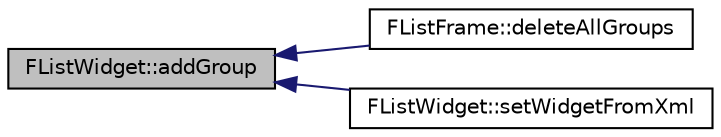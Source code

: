 digraph "FListWidget::addGroup"
{
 // INTERACTIVE_SVG=YES
  edge [fontname="Helvetica",fontsize="10",labelfontname="Helvetica",labelfontsize="10"];
  node [fontname="Helvetica",fontsize="10",shape=record];
  rankdir="LR";
  Node8 [label="FListWidget::addGroup",height=0.2,width=0.4,color="black", fillcolor="grey75", style="filled", fontcolor="black"];
  Node8 -> Node9 [dir="back",color="midnightblue",fontsize="10",style="solid",fontname="Helvetica"];
  Node9 [label="FListFrame::deleteAllGroups",height=0.2,width=0.4,color="black", fillcolor="white", style="filled",URL="$class_f_list_frame.html#ada81151d6709895846c46555cdc1ec93",tooltip="Efface tous les onglets et, selon la valeur des paramètres, insère un onglet vierge (ou pas) et effac..."];
  Node8 -> Node10 [dir="back",color="midnightblue",fontsize="10",style="solid",fontname="Helvetica"];
  Node10 [label="FListWidget::setWidgetFromXml",height=0.2,width=0.4,color="black", fillcolor="white", style="filled",URL="$class_f_list_widget.html#ac9bc1c75b6e519155a7af03ce7c4287a"];
}
